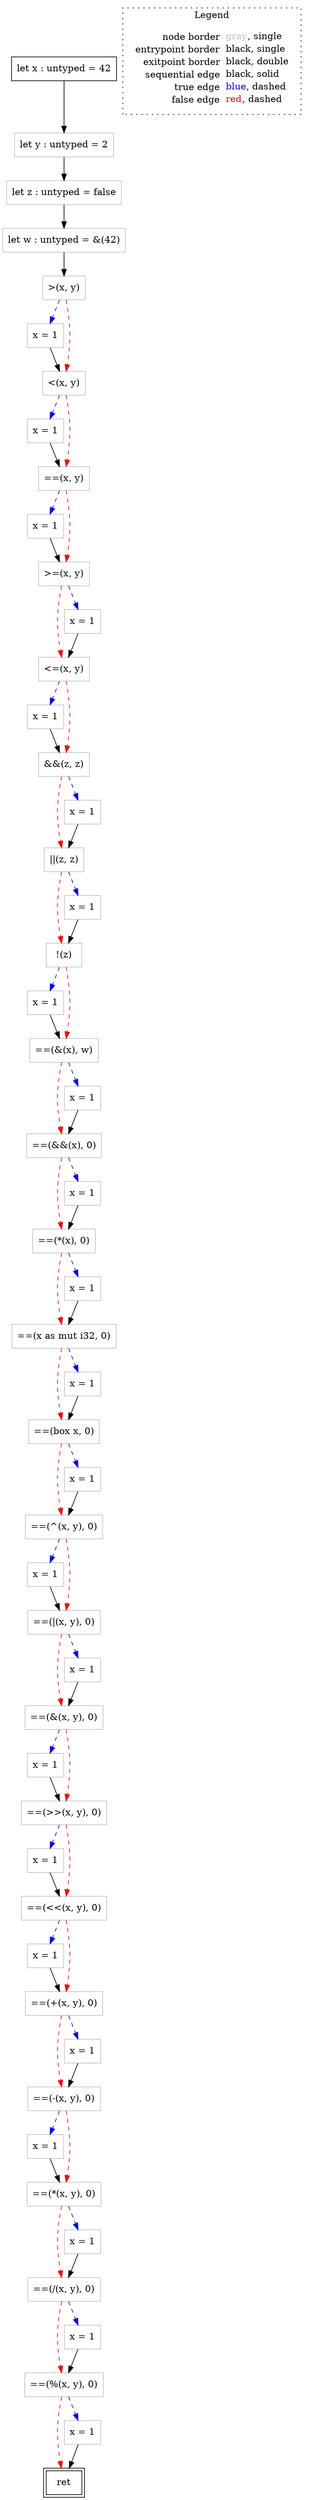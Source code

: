 digraph {
	"node0" [shape="rect",color="black",label=<let x : untyped = 42>];
	"node1" [shape="rect",color="gray",label=<||(z, z)>];
	"node2" [shape="rect",color="gray",label=<==(%(x, y), 0)>];
	"node3" [shape="rect",color="gray",label=<x = 1>];
	"node4" [shape="rect",color="gray",label=<x = 1>];
	"node5" [shape="rect",color="gray",label=<x = 1>];
	"node6" [shape="rect",color="gray",label=<==(/(x, y), 0)>];
	"node7" [shape="rect",color="gray",label=<==(*(x), 0)>];
	"node8" [shape="rect",color="gray",label=<==(box x, 0)>];
	"node9" [shape="rect",color="gray",label=<x = 1>];
	"node10" [shape="rect",color="gray",label=<&amp;&amp;(z, z)>];
	"node11" [shape="rect",color="gray",label=<x = 1>];
	"node12" [shape="rect",color="gray",label=<!(z)>];
	"node13" [shape="rect",color="gray",label=<let w : untyped = &amp;(42)>];
	"node14" [shape="rect",color="gray",label=<==(&amp;&amp;(x), 0)>];
	"node15" [shape="rect",color="gray",label=<==(^(x, y), 0)>];
	"node16" [shape="rect",color="gray",label=<x = 1>];
	"node17" [shape="rect",color="gray",label=<x = 1>];
	"node18" [shape="rect",color="gray",label=<&gt;(x, y)>];
	"node19" [shape="rect",color="gray",label=<x = 1>];
	"node20" [shape="rect",color="gray",label=<&gt;=(x, y)>];
	"node21" [shape="rect",color="gray",label=<&lt;=(x, y)>];
	"node22" [shape="rect",color="gray",label=<x = 1>];
	"node23" [shape="rect",color="gray",label=<let y : untyped = 2>];
	"node24" [shape="rect",color="gray",label=<==(&amp;(x, y), 0)>];
	"node25" [shape="rect",color="black",peripheries="2",label=<ret>];
	"node26" [shape="rect",color="gray",label=<x = 1>];
	"node27" [shape="rect",color="gray",label=<x = 1>];
	"node28" [shape="rect",color="gray",label=<x = 1>];
	"node29" [shape="rect",color="gray",label=<x = 1>];
	"node30" [shape="rect",color="gray",label=<==(x as mut i32, 0)>];
	"node31" [shape="rect",color="gray",label=<==(&lt;&lt;(x, y), 0)>];
	"node32" [shape="rect",color="gray",label=<==(-(x, y), 0)>];
	"node33" [shape="rect",color="gray",label=<x = 1>];
	"node34" [shape="rect",color="gray",label=<==(+(x, y), 0)>];
	"node35" [shape="rect",color="gray",label=<x = 1>];
	"node36" [shape="rect",color="gray",label=<x = 1>];
	"node37" [shape="rect",color="gray",label=<==(|(x, y), 0)>];
	"node38" [shape="rect",color="gray",label=<let z : untyped = false>];
	"node39" [shape="rect",color="gray",label=<x = 1>];
	"node40" [shape="rect",color="gray",label=<x = 1>];
	"node41" [shape="rect",color="gray",label=<==(&amp;(x), w)>];
	"node42" [shape="rect",color="gray",label=<&lt;(x, y)>];
	"node43" [shape="rect",color="gray",label=<x = 1>];
	"node44" [shape="rect",color="gray",label=<==(x, y)>];
	"node45" [shape="rect",color="gray",label=<x = 1>];
	"node46" [shape="rect",color="gray",label=<x = 1>];
	"node47" [shape="rect",color="gray",label=<x = 1>];
	"node48" [shape="rect",color="gray",label=<==(&gt;&gt;(x, y), 0)>];
	"node49" [shape="rect",color="gray",label=<==(*(x, y), 0)>];
	"node50" [shape="rect",color="gray",label=<x = 1>];
	"node1" -> "node19" [color="blue",style="dashed"];
	"node1" -> "node12" [color="red",style="dashed"];
	"node2" -> "node25" [color="red",style="dashed"];
	"node2" -> "node50" [color="blue",style="dashed"];
	"node3" -> "node20" [color="black"];
	"node4" -> "node10" [color="black"];
	"node5" -> "node37" [color="black"];
	"node6" -> "node2" [color="red",style="dashed"];
	"node6" -> "node40" [color="blue",style="dashed"];
	"node7" -> "node43" [color="blue",style="dashed"];
	"node7" -> "node30" [color="red",style="dashed"];
	"node8" -> "node29" [color="blue",style="dashed"];
	"node8" -> "node15" [color="red",style="dashed"];
	"node9" -> "node44" [color="black"];
	"node10" -> "node1" [color="red",style="dashed"];
	"node10" -> "node16" [color="blue",style="dashed"];
	"node11" -> "node31" [color="black"];
	"node12" -> "node41" [color="red",style="dashed"];
	"node12" -> "node27" [color="blue",style="dashed"];
	"node13" -> "node18" [color="black"];
	"node14" -> "node17" [color="blue",style="dashed"];
	"node14" -> "node7" [color="red",style="dashed"];
	"node15" -> "node37" [color="red",style="dashed"];
	"node15" -> "node5" [color="blue",style="dashed"];
	"node16" -> "node1" [color="black"];
	"node17" -> "node7" [color="black"];
	"node18" -> "node28" [color="blue",style="dashed"];
	"node18" -> "node42" [color="red",style="dashed"];
	"node19" -> "node12" [color="black"];
	"node20" -> "node21" [color="red",style="dashed"];
	"node20" -> "node26" [color="blue",style="dashed"];
	"node21" -> "node10" [color="red",style="dashed"];
	"node21" -> "node4" [color="blue",style="dashed"];
	"node22" -> "node34" [color="black"];
	"node23" -> "node38" [color="black"];
	"node24" -> "node35" [color="blue",style="dashed"];
	"node24" -> "node48" [color="red",style="dashed"];
	"node26" -> "node21" [color="black"];
	"node27" -> "node41" [color="black"];
	"node28" -> "node42" [color="black"];
	"node29" -> "node15" [color="black"];
	"node30" -> "node45" [color="blue",style="dashed"];
	"node30" -> "node8" [color="red",style="dashed"];
	"node31" -> "node34" [color="red",style="dashed"];
	"node31" -> "node22" [color="blue",style="dashed"];
	"node32" -> "node46" [color="blue",style="dashed"];
	"node32" -> "node49" [color="red",style="dashed"];
	"node0" -> "node23" [color="black"];
	"node33" -> "node32" [color="black"];
	"node34" -> "node33" [color="blue",style="dashed"];
	"node34" -> "node32" [color="red",style="dashed"];
	"node35" -> "node48" [color="black"];
	"node36" -> "node24" [color="black"];
	"node37" -> "node36" [color="blue",style="dashed"];
	"node37" -> "node24" [color="red",style="dashed"];
	"node38" -> "node13" [color="black"];
	"node39" -> "node6" [color="black"];
	"node40" -> "node2" [color="black"];
	"node41" -> "node47" [color="blue",style="dashed"];
	"node41" -> "node14" [color="red",style="dashed"];
	"node42" -> "node44" [color="red",style="dashed"];
	"node42" -> "node9" [color="blue",style="dashed"];
	"node43" -> "node30" [color="black"];
	"node44" -> "node3" [color="blue",style="dashed"];
	"node44" -> "node20" [color="red",style="dashed"];
	"node45" -> "node8" [color="black"];
	"node46" -> "node49" [color="black"];
	"node47" -> "node14" [color="black"];
	"node48" -> "node11" [color="blue",style="dashed"];
	"node48" -> "node31" [color="red",style="dashed"];
	"node49" -> "node39" [color="blue",style="dashed"];
	"node49" -> "node6" [color="red",style="dashed"];
	"node50" -> "node25" [color="black"];
subgraph cluster_legend {
	label="Legend";
	style=dotted;
	node [shape=plaintext];
	"legend" [label=<<table border="0" cellpadding="2" cellspacing="0" cellborder="0"><tr><td align="right">node border&nbsp;</td><td align="left"><font color="gray">gray</font>, single</td></tr><tr><td align="right">entrypoint border&nbsp;</td><td align="left"><font color="black">black</font>, single</td></tr><tr><td align="right">exitpoint border&nbsp;</td><td align="left"><font color="black">black</font>, double</td></tr><tr><td align="right">sequential edge&nbsp;</td><td align="left"><font color="black">black</font>, solid</td></tr><tr><td align="right">true edge&nbsp;</td><td align="left"><font color="blue">blue</font>, dashed</td></tr><tr><td align="right">false edge&nbsp;</td><td align="left"><font color="red">red</font>, dashed</td></tr></table>>];
}

}
